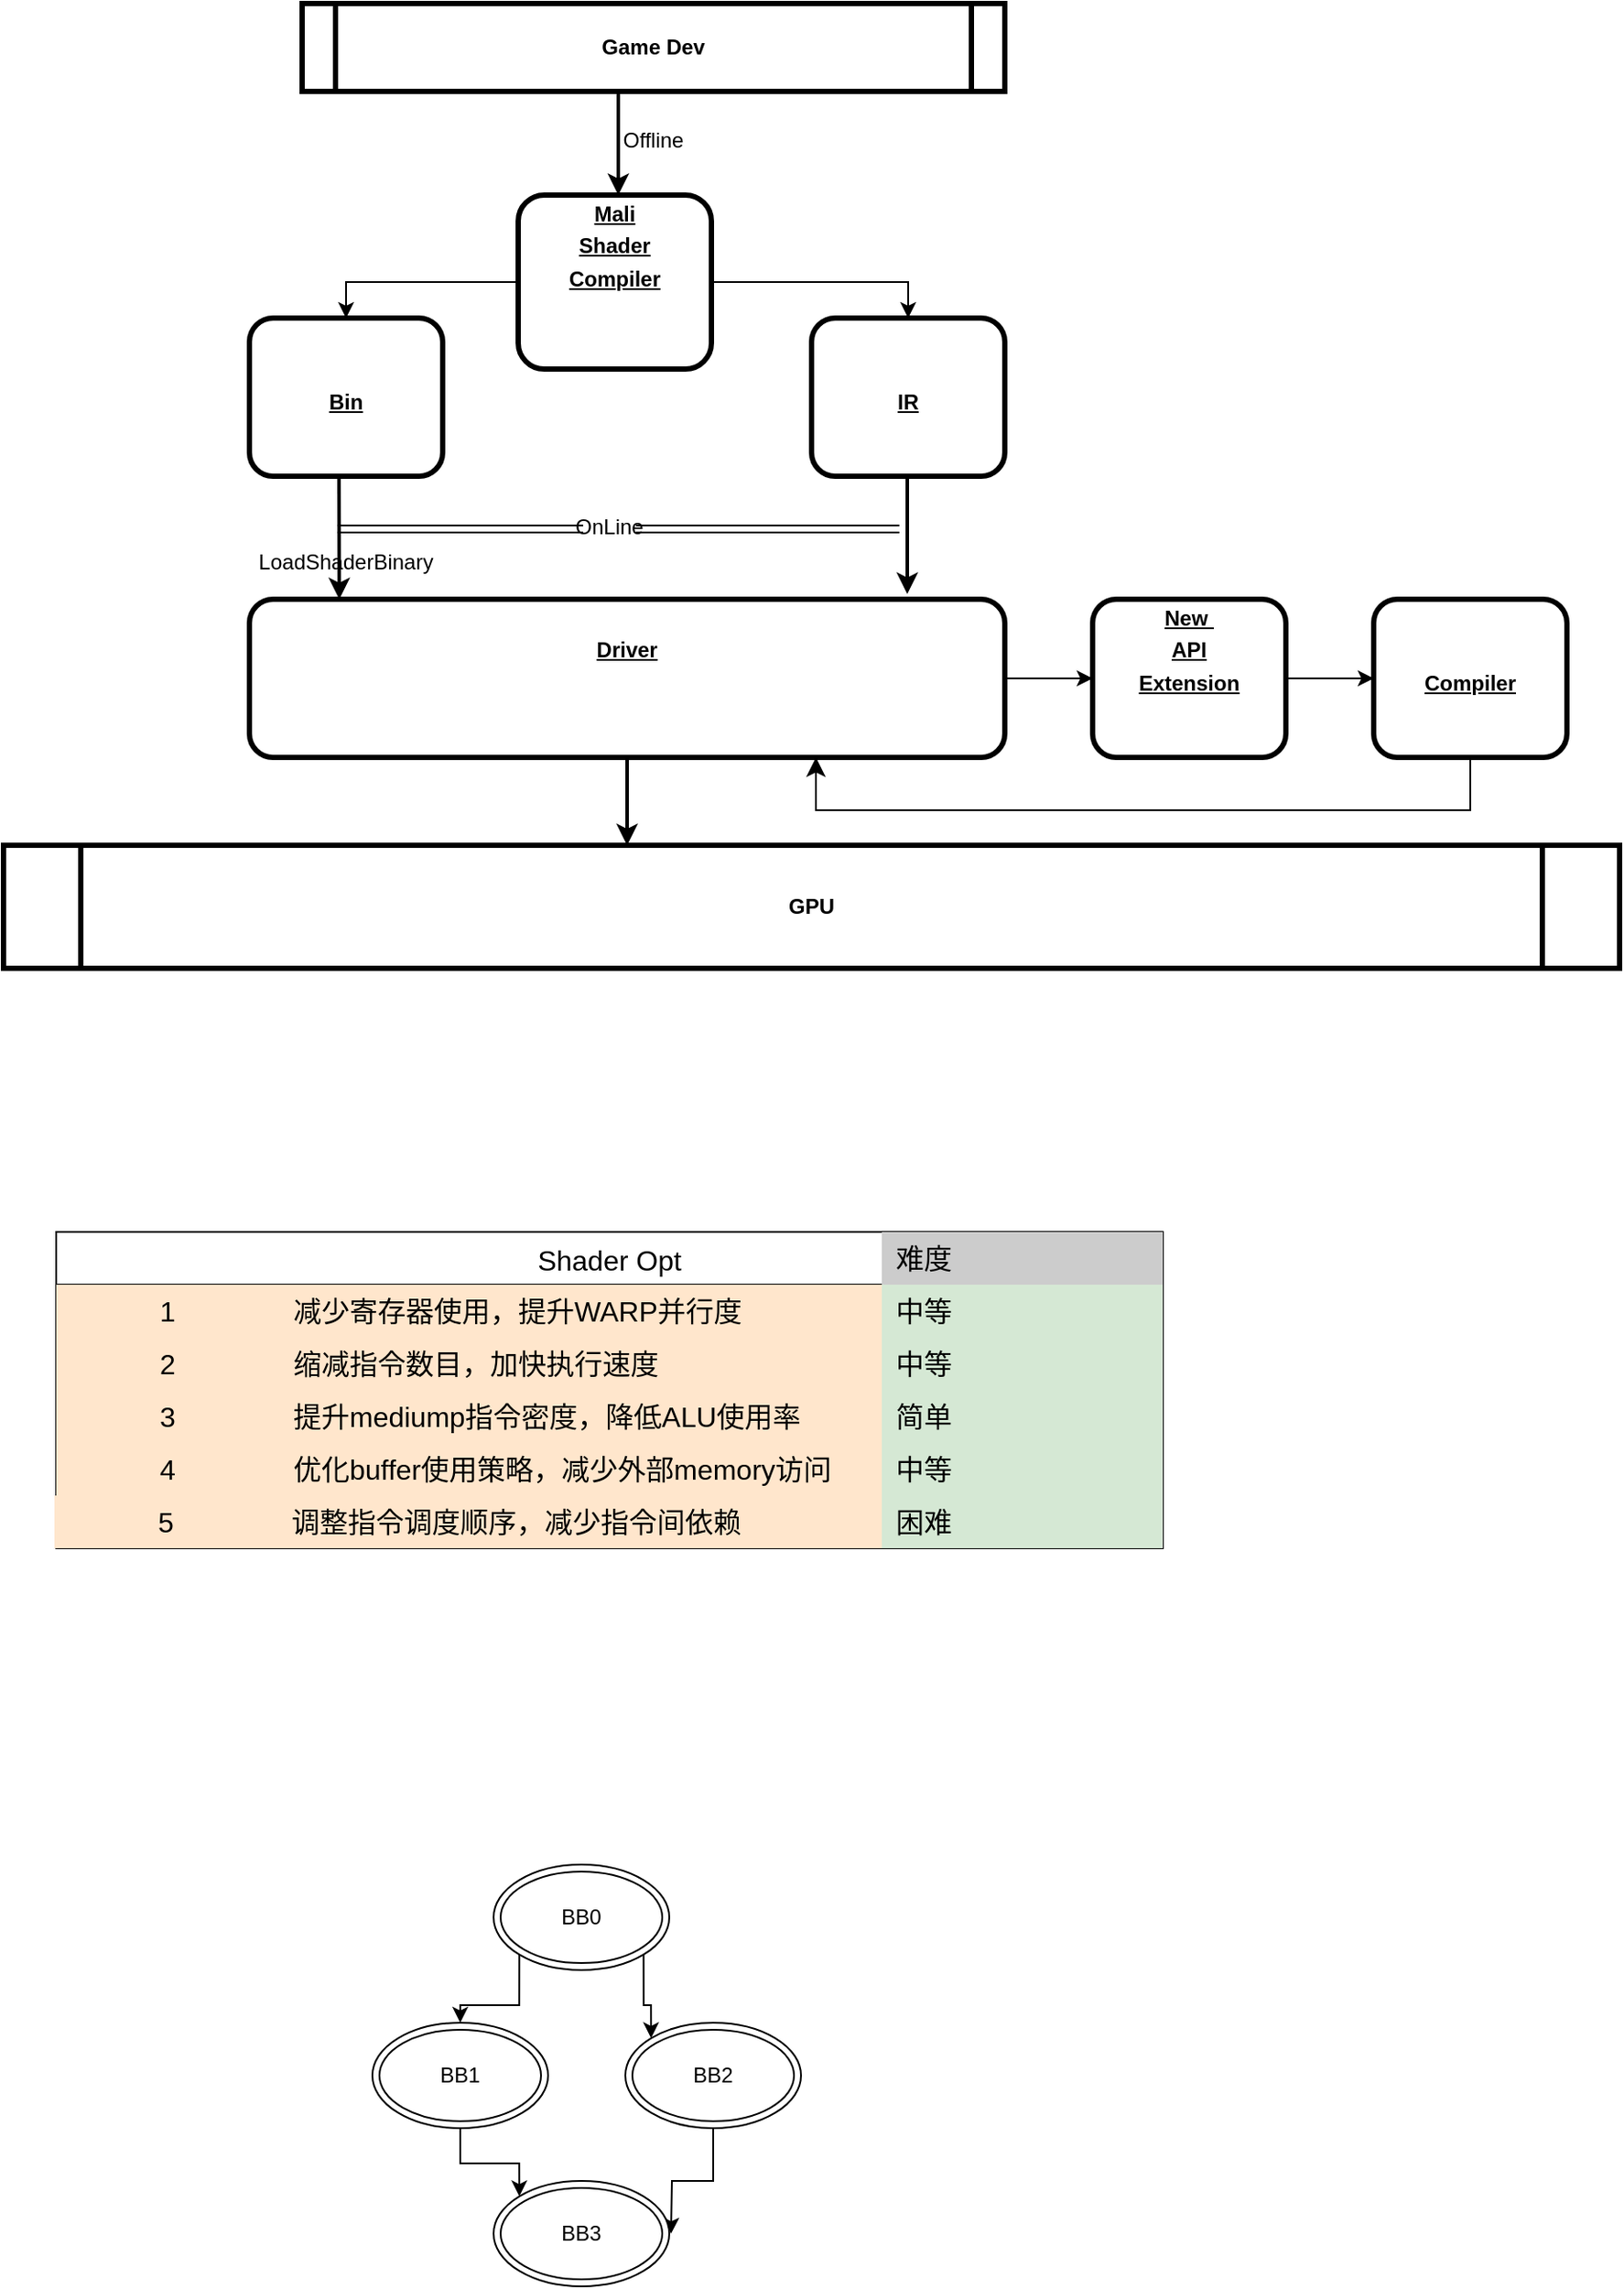 <mxfile version="21.6.8" type="github">
  <diagram name="Page-1" id="c7558073-3199-34d8-9f00-42111426c3f3">
    <mxGraphModel dx="1434" dy="739" grid="1" gridSize="10" guides="1" tooltips="1" connect="1" arrows="1" fold="1" page="1" pageScale="1" pageWidth="826" pageHeight="1169" background="none" math="0" shadow="0">
      <root>
        <mxCell id="0" />
        <mxCell id="1" parent="0" />
        <mxCell id="5" value="GPU" style="shape=process;whiteSpace=wrap;align=center;verticalAlign=middle;size=0.048;fontStyle=1;strokeWidth=3;" parent="1" vertex="1">
          <mxGeometry x="10" y="940" width="920" height="70" as="geometry" />
        </mxCell>
        <mxCell id="MxxPiVy8TgGFIpNmwOUW-99" style="edgeStyle=orthogonalEdgeStyle;rounded=0;orthogonalLoop=1;jettySize=auto;html=1;entryX=0.5;entryY=0;entryDx=0;entryDy=0;" edge="1" parent="1" source="7" target="MxxPiVy8TgGFIpNmwOUW-98">
          <mxGeometry relative="1" as="geometry" />
        </mxCell>
        <mxCell id="MxxPiVy8TgGFIpNmwOUW-103" style="edgeStyle=orthogonalEdgeStyle;rounded=0;orthogonalLoop=1;jettySize=auto;html=1;entryX=0.5;entryY=0;entryDx=0;entryDy=0;" edge="1" parent="1" source="7" target="MxxPiVy8TgGFIpNmwOUW-102">
          <mxGeometry relative="1" as="geometry" />
        </mxCell>
        <mxCell id="7" value="&lt;p style=&quot;margin: 0px; margin-top: 4px; text-align: center; text-decoration: underline;&quot;&gt;Mali&lt;/p&gt;&lt;p style=&quot;margin: 0px; margin-top: 4px; text-align: center; text-decoration: underline;&quot;&gt;Shader&lt;/p&gt;&lt;p style=&quot;margin: 0px; margin-top: 4px; text-align: center; text-decoration: underline;&quot;&gt;Compiler&lt;/p&gt;" style="verticalAlign=middle;align=center;overflow=fill;fontSize=12;fontFamily=Helvetica;html=1;rounded=1;fontStyle=1;strokeWidth=3;" parent="1" vertex="1">
          <mxGeometry x="303" y="570" width="110" height="99" as="geometry" />
        </mxCell>
        <mxCell id="72" value="" style="edgeStyle=elbowEdgeStyle;elbow=vertical;strokeWidth=2;rounded=0;" parent="1" edge="1">
          <mxGeometry width="100" height="100" relative="1" as="geometry">
            <mxPoint x="360" y="530" as="sourcePoint" />
            <mxPoint x="360" y="570" as="targetPoint" />
            <Array as="points">
              <mxPoint x="360" y="510" />
            </Array>
          </mxGeometry>
        </mxCell>
        <mxCell id="74" value="Offline" style="text;spacingTop=-5;align=center" parent="1" vertex="1">
          <mxGeometry x="365" y="530" width="30" height="20" as="geometry" />
        </mxCell>
        <mxCell id="MxxPiVy8TgGFIpNmwOUW-97" value="Game Dev" style="shape=process;whiteSpace=wrap;align=center;verticalAlign=middle;size=0.048;fontStyle=1;strokeWidth=3;" vertex="1" parent="1">
          <mxGeometry x="180.0" y="461" width="400" height="50" as="geometry" />
        </mxCell>
        <mxCell id="MxxPiVy8TgGFIpNmwOUW-98" value="&lt;p style=&quot;margin: 0px; margin-top: 4px; text-align: center; text-decoration: underline;&quot;&gt;&lt;br&gt;&lt;/p&gt;&lt;p style=&quot;margin: 0px; margin-top: 4px; text-align: center; text-decoration: underline;&quot;&gt;&lt;span style=&quot;background-color: initial;&quot;&gt;&lt;br&gt;&lt;/span&gt;&lt;/p&gt;&lt;p style=&quot;margin: 0px; margin-top: 4px; text-align: center; text-decoration: underline;&quot;&gt;&lt;span style=&quot;background-color: initial;&quot;&gt;Bin&lt;/span&gt;&lt;br&gt;&lt;/p&gt;" style="verticalAlign=middle;align=center;overflow=fill;fontSize=12;fontFamily=Helvetica;html=1;rounded=1;fontStyle=1;strokeWidth=3;" vertex="1" parent="1">
          <mxGeometry x="150" y="640" width="110" height="90" as="geometry" />
        </mxCell>
        <mxCell id="MxxPiVy8TgGFIpNmwOUW-100" value="" style="edgeStyle=elbowEdgeStyle;elbow=vertical;strokeWidth=2;rounded=0;entryX=0.119;entryY=0;entryDx=0;entryDy=0;entryPerimeter=0;" edge="1" parent="1" target="MxxPiVy8TgGFIpNmwOUW-110">
          <mxGeometry width="100" height="100" relative="1" as="geometry">
            <mxPoint x="201" y="740" as="sourcePoint" />
            <mxPoint x="300" y="740" as="targetPoint" />
            <Array as="points">
              <mxPoint x="201" y="730" />
            </Array>
          </mxGeometry>
        </mxCell>
        <mxCell id="MxxPiVy8TgGFIpNmwOUW-106" style="edgeStyle=orthogonalEdgeStyle;rounded=0;orthogonalLoop=1;jettySize=auto;html=1;shape=link;" edge="1" parent="1" source="MxxPiVy8TgGFIpNmwOUW-101">
          <mxGeometry relative="1" as="geometry">
            <mxPoint x="200" y="760" as="targetPoint" />
          </mxGeometry>
        </mxCell>
        <mxCell id="MxxPiVy8TgGFIpNmwOUW-107" style="edgeStyle=orthogonalEdgeStyle;rounded=0;orthogonalLoop=1;jettySize=auto;html=1;shape=link;" edge="1" parent="1" source="MxxPiVy8TgGFIpNmwOUW-101">
          <mxGeometry relative="1" as="geometry">
            <mxPoint x="520" y="760" as="targetPoint" />
          </mxGeometry>
        </mxCell>
        <mxCell id="MxxPiVy8TgGFIpNmwOUW-101" value="OnLine" style="text;spacingTop=-5;align=center" vertex="1" parent="1">
          <mxGeometry x="340" y="750" width="30" height="20" as="geometry" />
        </mxCell>
        <mxCell id="MxxPiVy8TgGFIpNmwOUW-102" value="&lt;p style=&quot;margin: 0px; margin-top: 4px; text-align: center; text-decoration: underline;&quot;&gt;&lt;br&gt;&lt;/p&gt;&lt;p style=&quot;margin: 0px; margin-top: 4px; text-align: center; text-decoration: underline;&quot;&gt;&lt;br&gt;&lt;/p&gt;&lt;p style=&quot;margin: 0px; margin-top: 4px; text-align: center; text-decoration: underline;&quot;&gt;IR&lt;/p&gt;" style="verticalAlign=middle;align=center;overflow=fill;fontSize=12;fontFamily=Helvetica;html=1;rounded=1;fontStyle=1;strokeWidth=3;" vertex="1" parent="1">
          <mxGeometry x="470" y="640" width="110" height="90" as="geometry" />
        </mxCell>
        <mxCell id="MxxPiVy8TgGFIpNmwOUW-104" value="" style="edgeStyle=elbowEdgeStyle;elbow=vertical;strokeWidth=2;rounded=0;entryX=0.233;entryY=-0.043;entryDx=0;entryDy=0;entryPerimeter=0;" edge="1" parent="1">
          <mxGeometry width="100" height="100" relative="1" as="geometry">
            <mxPoint x="524.5" y="740" as="sourcePoint" />
            <mxPoint x="524.5" y="797" as="targetPoint" />
            <Array as="points">
              <mxPoint x="524.5" y="730" />
            </Array>
          </mxGeometry>
        </mxCell>
        <mxCell id="MxxPiVy8TgGFIpNmwOUW-108" value="&lt;p style=&quot;margin: 0px; margin-top: 4px; text-align: center; text-decoration: underline;&quot;&gt;&lt;br&gt;&lt;/p&gt;&lt;p style=&quot;margin: 0px; margin-top: 4px; text-align: center; text-decoration: underline;&quot;&gt;&lt;br&gt;&lt;/p&gt;&lt;p style=&quot;margin: 0px; margin-top: 4px; text-align: center; text-decoration: underline;&quot;&gt;Compiler&lt;/p&gt;" style="verticalAlign=middle;align=center;overflow=fill;fontSize=12;fontFamily=Helvetica;html=1;rounded=1;fontStyle=1;strokeWidth=3;" vertex="1" parent="1">
          <mxGeometry x="790" y="800" width="110" height="90" as="geometry" />
        </mxCell>
        <mxCell id="MxxPiVy8TgGFIpNmwOUW-112" style="edgeStyle=orthogonalEdgeStyle;rounded=0;orthogonalLoop=1;jettySize=auto;html=1;exitX=1;exitY=0.5;exitDx=0;exitDy=0;entryX=0;entryY=0.5;entryDx=0;entryDy=0;" edge="1" parent="1" source="MxxPiVy8TgGFIpNmwOUW-110" target="MxxPiVy8TgGFIpNmwOUW-111">
          <mxGeometry relative="1" as="geometry" />
        </mxCell>
        <mxCell id="MxxPiVy8TgGFIpNmwOUW-110" value="&lt;p style=&quot;margin: 0px; margin-top: 4px; text-align: center; text-decoration: underline;&quot;&gt;&lt;br&gt;&lt;/p&gt;&lt;p style=&quot;margin: 0px; margin-top: 4px; text-align: center; text-decoration: underline;&quot;&gt;&lt;span style=&quot;background-color: initial;&quot;&gt;Driver&lt;/span&gt;&lt;br&gt;&lt;/p&gt;" style="verticalAlign=middle;align=center;overflow=fill;fontSize=12;fontFamily=Helvetica;html=1;rounded=1;fontStyle=1;strokeWidth=3;" vertex="1" parent="1">
          <mxGeometry x="150" y="800" width="430" height="90" as="geometry" />
        </mxCell>
        <mxCell id="MxxPiVy8TgGFIpNmwOUW-114" style="edgeStyle=orthogonalEdgeStyle;rounded=0;orthogonalLoop=1;jettySize=auto;html=1;exitX=1;exitY=0.5;exitDx=0;exitDy=0;entryX=0;entryY=0.5;entryDx=0;entryDy=0;" edge="1" parent="1" source="MxxPiVy8TgGFIpNmwOUW-111" target="MxxPiVy8TgGFIpNmwOUW-108">
          <mxGeometry relative="1" as="geometry" />
        </mxCell>
        <mxCell id="MxxPiVy8TgGFIpNmwOUW-111" value="&lt;p style=&quot;margin: 0px; margin-top: 4px; text-align: center; text-decoration: underline;&quot;&gt;New&amp;nbsp;&lt;/p&gt;&lt;p style=&quot;margin: 0px; margin-top: 4px; text-align: center; text-decoration: underline;&quot;&gt;API&lt;/p&gt;&lt;p style=&quot;margin: 0px; margin-top: 4px; text-align: center; text-decoration: underline;&quot;&gt;Extension&lt;/p&gt;" style="verticalAlign=middle;align=center;overflow=fill;fontSize=12;fontFamily=Helvetica;html=1;rounded=1;fontStyle=1;strokeWidth=3;" vertex="1" parent="1">
          <mxGeometry x="630" y="800" width="110" height="90" as="geometry" />
        </mxCell>
        <mxCell id="MxxPiVy8TgGFIpNmwOUW-113" value="" style="edgeStyle=elbowEdgeStyle;elbow=vertical;strokeWidth=2;rounded=0;" edge="1" parent="1">
          <mxGeometry width="100" height="100" relative="1" as="geometry">
            <mxPoint x="365" y="900" as="sourcePoint" />
            <mxPoint x="365" y="940" as="targetPoint" />
            <Array as="points">
              <mxPoint x="365" y="890" />
            </Array>
          </mxGeometry>
        </mxCell>
        <mxCell id="MxxPiVy8TgGFIpNmwOUW-117" value="" style="edgeStyle=elbowEdgeStyle;elbow=horizontal;endArrow=classic;html=1;curved=0;rounded=0;endSize=8;startSize=8;entryX=0.75;entryY=1;entryDx=0;entryDy=0;exitX=0.5;exitY=1;exitDx=0;exitDy=0;" edge="1" parent="1" source="MxxPiVy8TgGFIpNmwOUW-108" target="MxxPiVy8TgGFIpNmwOUW-110">
          <mxGeometry width="50" height="50" relative="1" as="geometry">
            <mxPoint x="820" y="770" as="sourcePoint" />
            <mxPoint x="870" y="720" as="targetPoint" />
            <Array as="points">
              <mxPoint x="650" y="920" />
            </Array>
          </mxGeometry>
        </mxCell>
        <mxCell id="MxxPiVy8TgGFIpNmwOUW-118" value="LoadShaderBinary" style="text;spacingTop=-5;align=center" vertex="1" parent="1">
          <mxGeometry x="140" y="770" width="130" height="20" as="geometry" />
        </mxCell>
        <mxCell id="MxxPiVy8TgGFIpNmwOUW-121" value="Shader Opt" style="shape=table;startSize=30;container=1;collapsible=0;childLayout=tableLayout;fixedRows=1;rowLines=0;fontStyle=0;fontSize=16;" vertex="1" parent="1">
          <mxGeometry x="40" y="1160" width="630" height="180" as="geometry" />
        </mxCell>
        <mxCell id="MxxPiVy8TgGFIpNmwOUW-122" value="" style="shape=tableRow;horizontal=0;startSize=0;swimlaneHead=0;swimlaneBody=0;top=0;left=0;bottom=0;right=0;collapsible=0;dropTarget=0;points=[[0,0.5],[1,0.5]];portConstraint=eastwest;fontSize=16;" vertex="1" parent="MxxPiVy8TgGFIpNmwOUW-121">
          <mxGeometry y="30" width="630" height="30" as="geometry" />
        </mxCell>
        <mxCell id="MxxPiVy8TgGFIpNmwOUW-123" value="1" style="shape=partialRectangle;html=1;whiteSpace=wrap;connectable=0;top=0;left=0;bottom=0;right=0;overflow=hidden;pointerEvents=1;fontSize=16;fillColor=#ffe6cc;strokeColor=#d79b00;" vertex="1" parent="MxxPiVy8TgGFIpNmwOUW-122">
          <mxGeometry width="127" height="30" as="geometry">
            <mxRectangle width="127" height="30" as="alternateBounds" />
          </mxGeometry>
        </mxCell>
        <mxCell id="MxxPiVy8TgGFIpNmwOUW-124" value="减少寄存器使用，提升WARP并行度" style="shape=partialRectangle;html=1;whiteSpace=wrap;connectable=0;top=0;left=0;bottom=0;right=0;align=left;spacingLeft=6;overflow=hidden;fontSize=16;fillColor=#ffe6cc;strokeColor=#d79b00;" vertex="1" parent="MxxPiVy8TgGFIpNmwOUW-122">
          <mxGeometry x="127" width="343" height="30" as="geometry">
            <mxRectangle width="343" height="30" as="alternateBounds" />
          </mxGeometry>
        </mxCell>
        <mxCell id="MxxPiVy8TgGFIpNmwOUW-159" value="中等" style="shape=partialRectangle;html=1;whiteSpace=wrap;connectable=0;top=0;left=0;bottom=0;right=0;align=left;spacingLeft=6;overflow=hidden;fontSize=16;fillColor=#d5e8d4;strokeColor=#82b366;" vertex="1" parent="MxxPiVy8TgGFIpNmwOUW-122">
          <mxGeometry x="470" width="160" height="30" as="geometry">
            <mxRectangle width="160" height="30" as="alternateBounds" />
          </mxGeometry>
        </mxCell>
        <mxCell id="MxxPiVy8TgGFIpNmwOUW-125" value="" style="shape=tableRow;horizontal=0;startSize=0;swimlaneHead=0;swimlaneBody=0;top=0;left=0;bottom=0;right=0;collapsible=0;dropTarget=0;points=[[0,0.5],[1,0.5]];portConstraint=eastwest;fontSize=16;" vertex="1" parent="MxxPiVy8TgGFIpNmwOUW-121">
          <mxGeometry y="60" width="630" height="30" as="geometry" />
        </mxCell>
        <mxCell id="MxxPiVy8TgGFIpNmwOUW-126" value="2" style="shape=partialRectangle;html=1;whiteSpace=wrap;connectable=0;top=0;left=0;bottom=0;right=0;overflow=hidden;fontSize=16;fillColor=#ffe6cc;strokeColor=#d79b00;" vertex="1" parent="MxxPiVy8TgGFIpNmwOUW-125">
          <mxGeometry width="127" height="30" as="geometry">
            <mxRectangle width="127" height="30" as="alternateBounds" />
          </mxGeometry>
        </mxCell>
        <mxCell id="MxxPiVy8TgGFIpNmwOUW-127" value="缩减指令数目，加快执行速度" style="shape=partialRectangle;html=1;whiteSpace=wrap;connectable=0;top=0;left=0;bottom=0;right=0;align=left;spacingLeft=6;overflow=hidden;fontSize=16;fillColor=#ffe6cc;strokeColor=#d79b00;" vertex="1" parent="MxxPiVy8TgGFIpNmwOUW-125">
          <mxGeometry x="127" width="343" height="30" as="geometry">
            <mxRectangle width="343" height="30" as="alternateBounds" />
          </mxGeometry>
        </mxCell>
        <mxCell id="MxxPiVy8TgGFIpNmwOUW-160" value="中等" style="shape=partialRectangle;html=1;whiteSpace=wrap;connectable=0;top=0;left=0;bottom=0;right=0;align=left;spacingLeft=6;overflow=hidden;fontSize=16;fillColor=#d5e8d4;strokeColor=#82b366;" vertex="1" parent="MxxPiVy8TgGFIpNmwOUW-125">
          <mxGeometry x="470" width="160" height="30" as="geometry">
            <mxRectangle width="160" height="30" as="alternateBounds" />
          </mxGeometry>
        </mxCell>
        <mxCell id="MxxPiVy8TgGFIpNmwOUW-128" value="" style="shape=tableRow;horizontal=0;startSize=0;swimlaneHead=0;swimlaneBody=0;top=0;left=0;bottom=0;right=0;collapsible=0;dropTarget=0;points=[[0,0.5],[1,0.5]];portConstraint=eastwest;fontSize=16;" vertex="1" parent="MxxPiVy8TgGFIpNmwOUW-121">
          <mxGeometry y="90" width="630" height="30" as="geometry" />
        </mxCell>
        <mxCell id="MxxPiVy8TgGFIpNmwOUW-129" value="3" style="shape=partialRectangle;html=1;whiteSpace=wrap;connectable=0;top=0;left=0;bottom=0;right=0;overflow=hidden;fontSize=16;fillColor=#ffe6cc;strokeColor=#d79b00;" vertex="1" parent="MxxPiVy8TgGFIpNmwOUW-128">
          <mxGeometry width="127" height="30" as="geometry">
            <mxRectangle width="127" height="30" as="alternateBounds" />
          </mxGeometry>
        </mxCell>
        <mxCell id="MxxPiVy8TgGFIpNmwOUW-130" value="提升mediump指令密度，降低ALU使用率" style="shape=partialRectangle;html=1;whiteSpace=wrap;connectable=0;top=0;left=0;bottom=0;right=0;align=left;spacingLeft=6;overflow=hidden;fontSize=16;fillColor=#ffe6cc;strokeColor=#d79b00;" vertex="1" parent="MxxPiVy8TgGFIpNmwOUW-128">
          <mxGeometry x="127" width="343" height="30" as="geometry">
            <mxRectangle width="343" height="30" as="alternateBounds" />
          </mxGeometry>
        </mxCell>
        <mxCell id="MxxPiVy8TgGFIpNmwOUW-161" value="简单" style="shape=partialRectangle;html=1;whiteSpace=wrap;connectable=0;top=0;left=0;bottom=0;right=0;align=left;spacingLeft=6;overflow=hidden;fontSize=16;fillColor=#d5e8d4;strokeColor=#82b366;" vertex="1" parent="MxxPiVy8TgGFIpNmwOUW-128">
          <mxGeometry x="470" width="160" height="30" as="geometry">
            <mxRectangle width="160" height="30" as="alternateBounds" />
          </mxGeometry>
        </mxCell>
        <mxCell id="MxxPiVy8TgGFIpNmwOUW-141" style="shape=tableRow;horizontal=0;startSize=0;swimlaneHead=0;swimlaneBody=0;top=0;left=0;bottom=0;right=0;collapsible=0;dropTarget=0;points=[[0,0.5],[1,0.5]];portConstraint=eastwest;fontSize=16;" vertex="1" parent="MxxPiVy8TgGFIpNmwOUW-121">
          <mxGeometry y="120" width="630" height="30" as="geometry" />
        </mxCell>
        <mxCell id="MxxPiVy8TgGFIpNmwOUW-142" style="shape=partialRectangle;html=1;whiteSpace=wrap;connectable=0;top=0;left=0;bottom=0;right=0;overflow=hidden;fontSize=16;fillColor=#ffe6cc;strokeColor=#d79b00;" vertex="1" parent="MxxPiVy8TgGFIpNmwOUW-141">
          <mxGeometry width="127" height="30" as="geometry">
            <mxRectangle width="127" height="30" as="alternateBounds" />
          </mxGeometry>
        </mxCell>
        <mxCell id="MxxPiVy8TgGFIpNmwOUW-143" value="优化buffer使用策略，减少外部memory访问" style="shape=partialRectangle;html=1;whiteSpace=wrap;connectable=0;top=0;left=0;bottom=0;right=0;align=left;spacingLeft=6;overflow=hidden;fontSize=16;fillColor=#ffe6cc;strokeColor=#d79b00;" vertex="1" parent="MxxPiVy8TgGFIpNmwOUW-141">
          <mxGeometry x="127" width="343" height="30" as="geometry">
            <mxRectangle width="343" height="30" as="alternateBounds" />
          </mxGeometry>
        </mxCell>
        <mxCell id="MxxPiVy8TgGFIpNmwOUW-162" value="中等" style="shape=partialRectangle;html=1;whiteSpace=wrap;connectable=0;top=0;left=0;bottom=0;right=0;align=left;spacingLeft=6;overflow=hidden;fontSize=16;fillColor=#d5e8d4;strokeColor=#82b366;" vertex="1" parent="MxxPiVy8TgGFIpNmwOUW-141">
          <mxGeometry x="470" width="160" height="30" as="geometry">
            <mxRectangle width="160" height="30" as="alternateBounds" />
          </mxGeometry>
        </mxCell>
        <mxCell id="MxxPiVy8TgGFIpNmwOUW-144" style="shape=tableRow;horizontal=0;startSize=0;swimlaneHead=0;swimlaneBody=0;top=0;left=0;bottom=0;right=0;collapsible=0;dropTarget=0;points=[[0,0.5],[1,0.5]];portConstraint=eastwest;fontSize=16;" vertex="1" parent="MxxPiVy8TgGFIpNmwOUW-121">
          <mxGeometry y="150" width="630" height="30" as="geometry" />
        </mxCell>
        <mxCell id="MxxPiVy8TgGFIpNmwOUW-145" style="shape=partialRectangle;html=1;whiteSpace=wrap;connectable=0;top=0;left=0;bottom=0;right=0;overflow=hidden;fontSize=16;fillColor=#ffe6cc;strokeColor=#d79b00;" vertex="1" parent="MxxPiVy8TgGFIpNmwOUW-144">
          <mxGeometry width="127" height="30" as="geometry">
            <mxRectangle width="127" height="30" as="alternateBounds" />
          </mxGeometry>
        </mxCell>
        <mxCell id="MxxPiVy8TgGFIpNmwOUW-146" style="shape=partialRectangle;html=1;whiteSpace=wrap;connectable=0;top=0;left=0;bottom=0;right=0;align=left;spacingLeft=6;overflow=hidden;fontSize=16;fillColor=#ffe6cc;strokeColor=#d79b00;" vertex="1" parent="MxxPiVy8TgGFIpNmwOUW-144">
          <mxGeometry x="127" width="343" height="30" as="geometry">
            <mxRectangle width="343" height="30" as="alternateBounds" />
          </mxGeometry>
        </mxCell>
        <mxCell id="MxxPiVy8TgGFIpNmwOUW-163" value="困难" style="shape=partialRectangle;html=1;whiteSpace=wrap;connectable=0;top=0;left=0;bottom=0;right=0;align=left;spacingLeft=6;overflow=hidden;fontSize=16;fillColor=#d5e8d4;strokeColor=#82b366;" vertex="1" parent="MxxPiVy8TgGFIpNmwOUW-144">
          <mxGeometry x="470" width="160" height="30" as="geometry">
            <mxRectangle width="160" height="30" as="alternateBounds" />
          </mxGeometry>
        </mxCell>
        <mxCell id="MxxPiVy8TgGFIpNmwOUW-131" value="4" style="shape=partialRectangle;html=1;whiteSpace=wrap;connectable=0;top=0;left=0;bottom=0;right=0;overflow=hidden;fontSize=16;fillColor=#ffe6cc;strokeColor=#d79b00;" vertex="1" parent="1">
          <mxGeometry x="40" y="1280" width="127" height="30" as="geometry">
            <mxRectangle width="127" height="30" as="alternateBounds" />
          </mxGeometry>
        </mxCell>
        <mxCell id="MxxPiVy8TgGFIpNmwOUW-133" value="5" style="shape=partialRectangle;html=1;whiteSpace=wrap;connectable=0;top=0;left=0;bottom=0;right=0;overflow=hidden;fontSize=16;fillColor=#ffe6cc;strokeColor=#d79b00;" vertex="1" parent="1">
          <mxGeometry x="39" y="1310" width="127" height="30" as="geometry">
            <mxRectangle width="127" height="30" as="alternateBounds" />
          </mxGeometry>
        </mxCell>
        <mxCell id="MxxPiVy8TgGFIpNmwOUW-134" value="调整指令调度顺序，减少指令间依赖" style="shape=partialRectangle;html=1;whiteSpace=wrap;connectable=0;top=0;left=0;bottom=0;right=0;align=left;spacingLeft=6;overflow=hidden;fontSize=16;fillColor=#ffe6cc;strokeColor=#d79b00;" vertex="1" parent="1">
          <mxGeometry x="166" y="1310" width="334" height="30" as="geometry">
            <mxRectangle width="443" height="30" as="alternateBounds" />
          </mxGeometry>
        </mxCell>
        <mxCell id="MxxPiVy8TgGFIpNmwOUW-164" value="难度" style="shape=partialRectangle;html=1;whiteSpace=wrap;connectable=0;top=0;left=0;bottom=0;right=0;align=left;spacingLeft=6;overflow=hidden;fontSize=16;fillColor=#CCCCCC;strokeColor=#82b366;" vertex="1" parent="1">
          <mxGeometry x="510" y="1160" width="160" height="30" as="geometry">
            <mxRectangle width="160" height="30" as="alternateBounds" />
          </mxGeometry>
        </mxCell>
        <mxCell id="MxxPiVy8TgGFIpNmwOUW-169" style="edgeStyle=orthogonalEdgeStyle;rounded=0;orthogonalLoop=1;jettySize=auto;html=1;exitX=0;exitY=1;exitDx=0;exitDy=0;entryX=0.5;entryY=0;entryDx=0;entryDy=0;" edge="1" parent="1" source="MxxPiVy8TgGFIpNmwOUW-165" target="MxxPiVy8TgGFIpNmwOUW-166">
          <mxGeometry relative="1" as="geometry" />
        </mxCell>
        <mxCell id="MxxPiVy8TgGFIpNmwOUW-170" style="edgeStyle=orthogonalEdgeStyle;rounded=0;orthogonalLoop=1;jettySize=auto;html=1;exitX=1;exitY=1;exitDx=0;exitDy=0;entryX=0;entryY=0;entryDx=0;entryDy=0;" edge="1" parent="1" source="MxxPiVy8TgGFIpNmwOUW-165" target="MxxPiVy8TgGFIpNmwOUW-167">
          <mxGeometry relative="1" as="geometry" />
        </mxCell>
        <mxCell id="MxxPiVy8TgGFIpNmwOUW-165" value="BB0" style="ellipse;shape=doubleEllipse;whiteSpace=wrap;html=1;" vertex="1" parent="1">
          <mxGeometry x="289" y="1520" width="100" height="60" as="geometry" />
        </mxCell>
        <mxCell id="MxxPiVy8TgGFIpNmwOUW-171" style="edgeStyle=orthogonalEdgeStyle;rounded=0;orthogonalLoop=1;jettySize=auto;html=1;entryX=0;entryY=0;entryDx=0;entryDy=0;" edge="1" parent="1" source="MxxPiVy8TgGFIpNmwOUW-166" target="MxxPiVy8TgGFIpNmwOUW-168">
          <mxGeometry relative="1" as="geometry" />
        </mxCell>
        <mxCell id="MxxPiVy8TgGFIpNmwOUW-166" value="BB1" style="ellipse;shape=doubleEllipse;whiteSpace=wrap;html=1;" vertex="1" parent="1">
          <mxGeometry x="220" y="1610" width="100" height="60" as="geometry" />
        </mxCell>
        <mxCell id="MxxPiVy8TgGFIpNmwOUW-172" style="edgeStyle=orthogonalEdgeStyle;rounded=0;orthogonalLoop=1;jettySize=auto;html=1;" edge="1" parent="1" source="MxxPiVy8TgGFIpNmwOUW-167">
          <mxGeometry relative="1" as="geometry">
            <mxPoint x="390" y="1730" as="targetPoint" />
          </mxGeometry>
        </mxCell>
        <mxCell id="MxxPiVy8TgGFIpNmwOUW-167" value="BB2" style="ellipse;shape=doubleEllipse;whiteSpace=wrap;html=1;" vertex="1" parent="1">
          <mxGeometry x="364" y="1610" width="100" height="60" as="geometry" />
        </mxCell>
        <mxCell id="MxxPiVy8TgGFIpNmwOUW-168" value="BB3" style="ellipse;shape=doubleEllipse;whiteSpace=wrap;html=1;" vertex="1" parent="1">
          <mxGeometry x="289" y="1700" width="100" height="60" as="geometry" />
        </mxCell>
      </root>
    </mxGraphModel>
  </diagram>
</mxfile>
